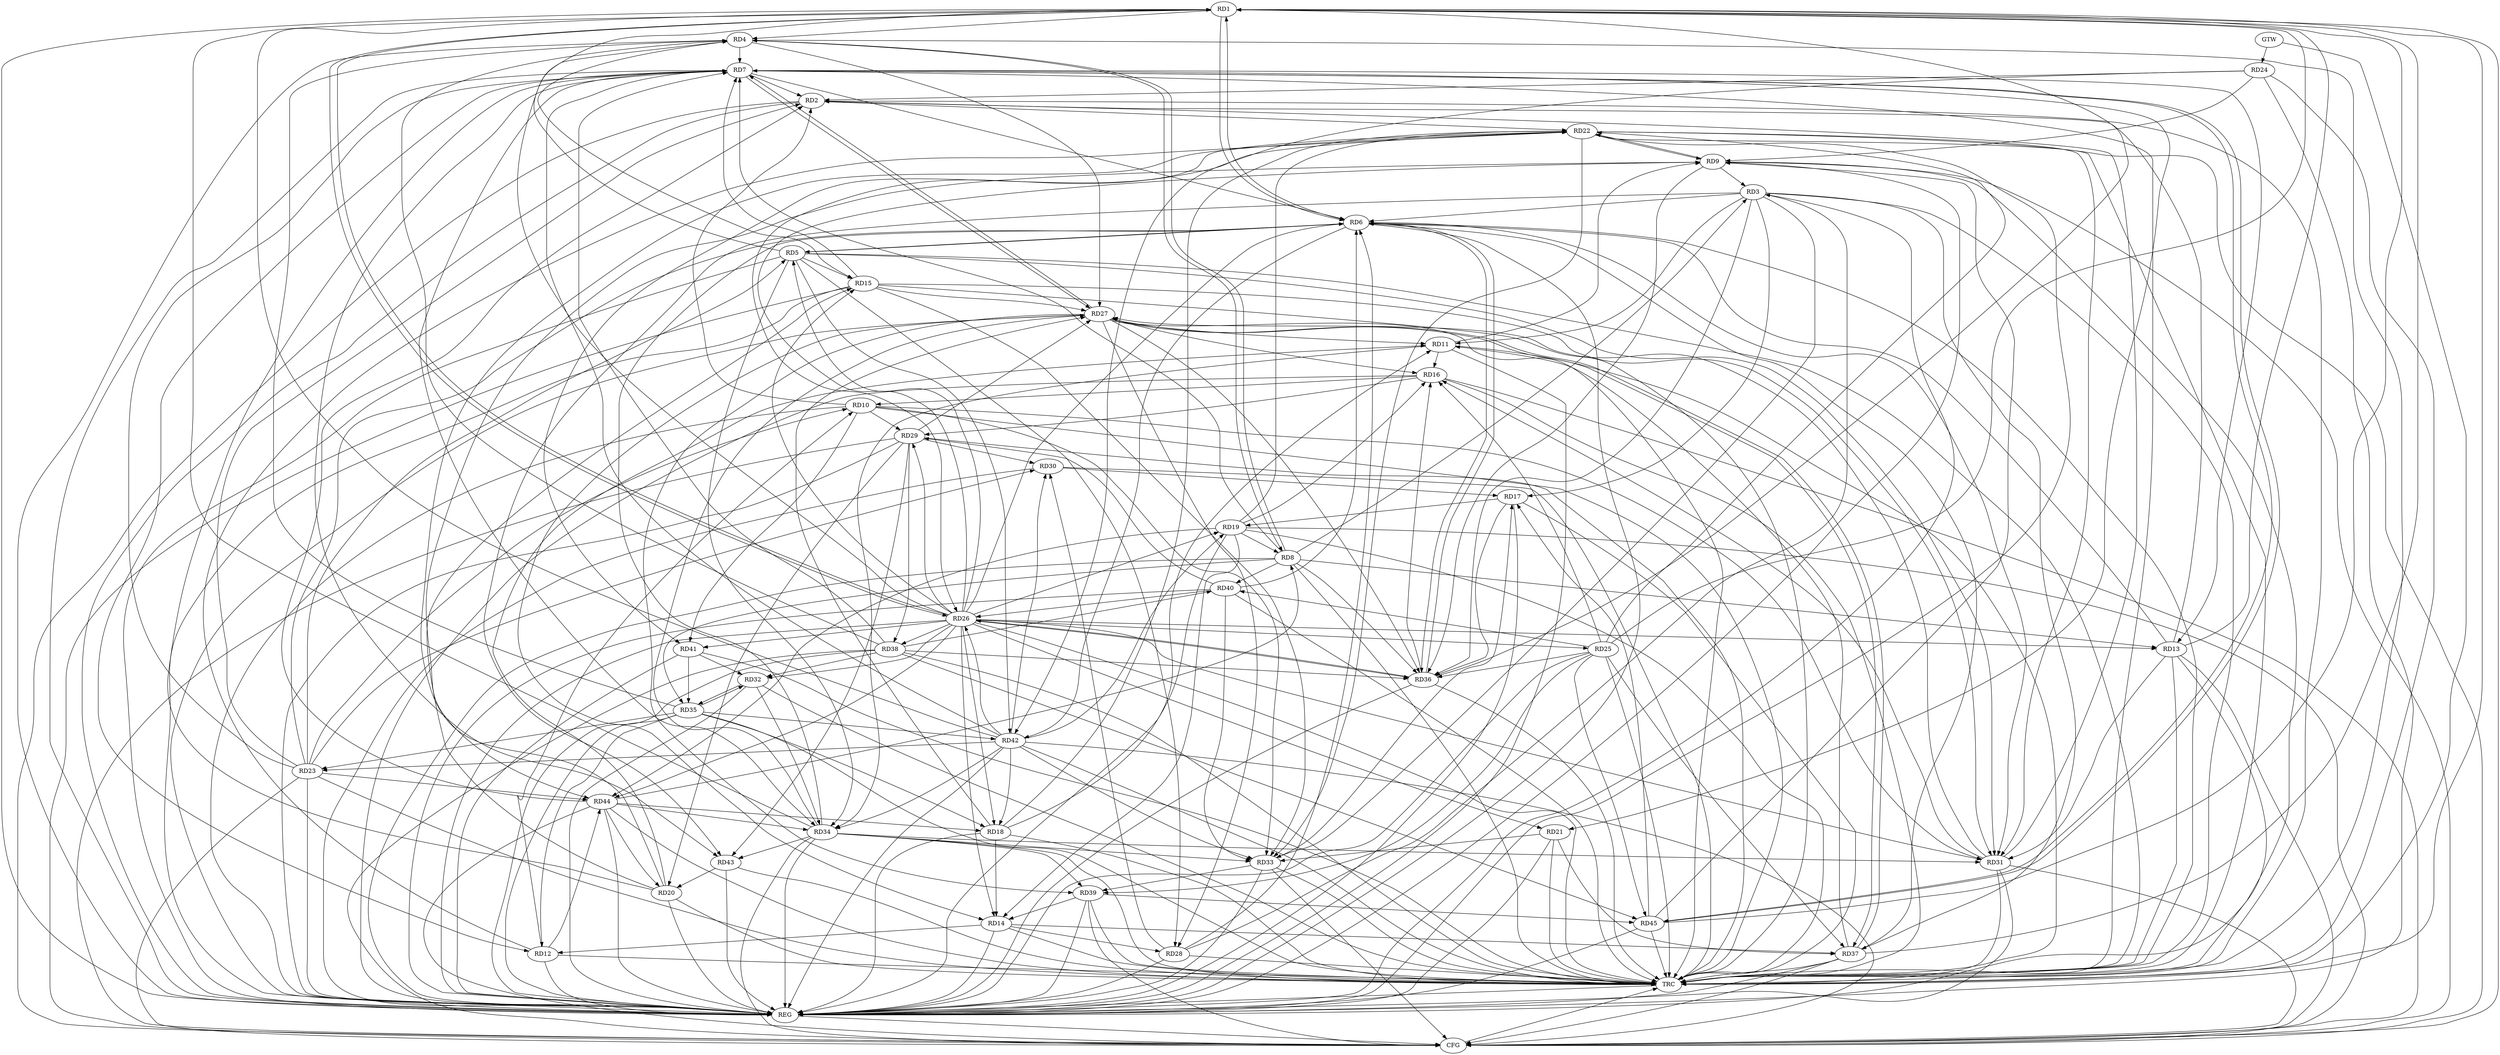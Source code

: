 strict digraph G {
  RD1 [ label="RD1" ];
  RD2 [ label="RD2" ];
  RD3 [ label="RD3" ];
  RD4 [ label="RD4" ];
  RD5 [ label="RD5" ];
  RD6 [ label="RD6" ];
  RD7 [ label="RD7" ];
  RD8 [ label="RD8" ];
  RD9 [ label="RD9" ];
  RD10 [ label="RD10" ];
  RD11 [ label="RD11" ];
  RD12 [ label="RD12" ];
  RD13 [ label="RD13" ];
  RD14 [ label="RD14" ];
  RD15 [ label="RD15" ];
  RD16 [ label="RD16" ];
  RD17 [ label="RD17" ];
  RD18 [ label="RD18" ];
  RD19 [ label="RD19" ];
  RD20 [ label="RD20" ];
  RD21 [ label="RD21" ];
  RD22 [ label="RD22" ];
  RD23 [ label="RD23" ];
  RD24 [ label="RD24" ];
  RD25 [ label="RD25" ];
  RD26 [ label="RD26" ];
  RD27 [ label="RD27" ];
  RD28 [ label="RD28" ];
  RD29 [ label="RD29" ];
  RD30 [ label="RD30" ];
  RD31 [ label="RD31" ];
  RD32 [ label="RD32" ];
  RD33 [ label="RD33" ];
  RD34 [ label="RD34" ];
  RD35 [ label="RD35" ];
  RD36 [ label="RD36" ];
  RD37 [ label="RD37" ];
  RD38 [ label="RD38" ];
  RD39 [ label="RD39" ];
  RD40 [ label="RD40" ];
  RD41 [ label="RD41" ];
  RD42 [ label="RD42" ];
  RD43 [ label="RD43" ];
  RD44 [ label="RD44" ];
  RD45 [ label="RD45" ];
  GTW [ label="GTW" ];
  REG [ label="REG" ];
  CFG [ label="CFG" ];
  TRC [ label="TRC" ];
  RD1 -> RD4;
  RD5 -> RD1;
  RD1 -> RD6;
  RD6 -> RD1;
  RD13 -> RD1;
  RD25 -> RD1;
  RD1 -> RD26;
  RD26 -> RD1;
  RD34 -> RD1;
  RD36 -> RD1;
  RD37 -> RD1;
  RD42 -> RD1;
  RD45 -> RD1;
  RD7 -> RD2;
  RD10 -> RD2;
  RD13 -> RD2;
  RD2 -> RD22;
  RD23 -> RD2;
  RD24 -> RD2;
  RD31 -> RD2;
  RD44 -> RD2;
  RD3 -> RD6;
  RD8 -> RD3;
  RD9 -> RD3;
  RD3 -> RD11;
  RD3 -> RD17;
  RD28 -> RD3;
  RD3 -> RD33;
  RD3 -> RD36;
  RD3 -> RD37;
  RD3 -> RD43;
  RD4 -> RD7;
  RD4 -> RD8;
  RD8 -> RD4;
  RD4 -> RD15;
  RD26 -> RD4;
  RD4 -> RD27;
  RD35 -> RD4;
  RD38 -> RD4;
  RD5 -> RD6;
  RD6 -> RD5;
  RD5 -> RD15;
  RD23 -> RD5;
  RD26 -> RD5;
  RD5 -> RD28;
  RD5 -> RD31;
  RD5 -> RD34;
  RD5 -> RD42;
  RD7 -> RD6;
  RD13 -> RD6;
  RD23 -> RD6;
  RD26 -> RD6;
  RD28 -> RD6;
  RD6 -> RD31;
  RD34 -> RD6;
  RD6 -> RD36;
  RD36 -> RD6;
  RD37 -> RD6;
  RD40 -> RD6;
  RD6 -> RD42;
  RD8 -> RD7;
  RD7 -> RD12;
  RD7 -> RD13;
  RD15 -> RD7;
  RD20 -> RD7;
  RD7 -> RD21;
  RD23 -> RD7;
  RD7 -> RD27;
  RD27 -> RD7;
  RD7 -> RD34;
  RD38 -> RD7;
  RD42 -> RD7;
  RD7 -> RD43;
  RD7 -> RD45;
  RD45 -> RD7;
  RD8 -> RD13;
  RD19 -> RD8;
  RD8 -> RD35;
  RD8 -> RD36;
  RD8 -> RD40;
  RD44 -> RD8;
  RD11 -> RD9;
  RD9 -> RD22;
  RD22 -> RD9;
  RD24 -> RD9;
  RD26 -> RD9;
  RD9 -> RD36;
  RD9 -> RD44;
  RD45 -> RD9;
  RD12 -> RD10;
  RD16 -> RD10;
  RD23 -> RD10;
  RD10 -> RD29;
  RD10 -> RD31;
  RD10 -> RD33;
  RD10 -> RD41;
  RD11 -> RD16;
  RD18 -> RD11;
  RD20 -> RD11;
  RD27 -> RD11;
  RD11 -> RD34;
  RD37 -> RD11;
  RD14 -> RD12;
  RD12 -> RD22;
  RD35 -> RD12;
  RD12 -> RD44;
  RD13 -> RD31;
  RD18 -> RD14;
  RD19 -> RD14;
  RD26 -> RD14;
  RD27 -> RD14;
  RD14 -> RD28;
  RD14 -> RD37;
  RD39 -> RD14;
  RD20 -> RD15;
  RD15 -> RD27;
  RD15 -> RD31;
  RD15 -> RD33;
  RD19 -> RD16;
  RD25 -> RD16;
  RD27 -> RD16;
  RD16 -> RD29;
  RD31 -> RD16;
  RD36 -> RD16;
  RD17 -> RD19;
  RD30 -> RD17;
  RD33 -> RD17;
  RD17 -> RD36;
  RD45 -> RD17;
  RD18 -> RD22;
  RD26 -> RD18;
  RD18 -> RD27;
  RD35 -> RD18;
  RD42 -> RD18;
  RD44 -> RD18;
  RD19 -> RD22;
  RD42 -> RD19;
  RD19 -> RD44;
  RD20 -> RD22;
  RD29 -> RD20;
  RD43 -> RD20;
  RD44 -> RD20;
  RD21 -> RD33;
  RD21 -> RD37;
  RD25 -> RD22;
  RD22 -> RD26;
  RD22 -> RD31;
  RD22 -> RD33;
  RD22 -> RD41;
  RD23 -> RD30;
  RD35 -> RD23;
  RD42 -> RD23;
  RD23 -> RD44;
  RD24 -> RD42;
  RD25 -> RD36;
  RD25 -> RD37;
  RD25 -> RD39;
  RD25 -> RD40;
  RD25 -> RD45;
  RD26 -> RD29;
  RD26 -> RD31;
  RD36 -> RD26;
  RD26 -> RD38;
  RD40 -> RD26;
  RD42 -> RD26;
  RD27 -> RD28;
  RD29 -> RD27;
  RD31 -> RD27;
  RD34 -> RD27;
  RD27 -> RD36;
  RD27 -> RD37;
  RD37 -> RD27;
  RD27 -> RD39;
  RD28 -> RD30;
  RD29 -> RD30;
  RD29 -> RD38;
  RD40 -> RD29;
  RD29 -> RD43;
  RD42 -> RD30;
  RD34 -> RD31;
  RD32 -> RD34;
  RD32 -> RD35;
  RD35 -> RD32;
  RD38 -> RD32;
  RD41 -> RD32;
  RD34 -> RD33;
  RD33 -> RD39;
  RD40 -> RD33;
  RD42 -> RD33;
  RD34 -> RD39;
  RD42 -> RD34;
  RD34 -> RD43;
  RD44 -> RD34;
  RD41 -> RD35;
  RD35 -> RD42;
  RD38 -> RD36;
  RD38 -> RD40;
  RD38 -> RD45;
  RD39 -> RD45;
  GTW -> RD24;
  RD1 -> REG;
  RD2 -> REG;
  RD3 -> REG;
  RD4 -> REG;
  RD5 -> REG;
  RD6 -> REG;
  RD7 -> REG;
  RD8 -> REG;
  RD9 -> REG;
  RD10 -> REG;
  RD11 -> REG;
  RD12 -> REG;
  RD13 -> REG;
  RD14 -> REG;
  RD15 -> REG;
  RD16 -> REG;
  RD17 -> REG;
  RD18 -> REG;
  RD19 -> REG;
  RD20 -> REG;
  RD21 -> REG;
  RD22 -> REG;
  RD23 -> REG;
  RD24 -> REG;
  RD25 -> REG;
  RD26 -> REG;
  RD27 -> REG;
  RD28 -> REG;
  RD29 -> REG;
  RD30 -> REG;
  RD31 -> REG;
  RD32 -> REG;
  RD33 -> REG;
  RD34 -> REG;
  RD35 -> REG;
  RD36 -> REG;
  RD37 -> REG;
  RD38 -> REG;
  RD39 -> REG;
  RD40 -> REG;
  RD41 -> REG;
  RD42 -> REG;
  RD43 -> REG;
  RD44 -> REG;
  RD45 -> REG;
  RD1 -> CFG;
  RD42 -> CFG;
  RD9 -> CFG;
  RD23 -> CFG;
  RD2 -> CFG;
  RD15 -> CFG;
  RD22 -> CFG;
  RD34 -> CFG;
  RD33 -> CFG;
  RD13 -> CFG;
  RD38 -> CFG;
  RD16 -> CFG;
  RD44 -> CFG;
  RD39 -> CFG;
  RD29 -> CFG;
  RD31 -> CFG;
  RD19 -> CFG;
  RD37 -> CFG;
  REG -> CFG;
  RD1 -> TRC;
  RD2 -> TRC;
  RD3 -> TRC;
  RD4 -> TRC;
  RD5 -> TRC;
  RD6 -> TRC;
  RD7 -> TRC;
  RD8 -> TRC;
  RD9 -> TRC;
  RD10 -> TRC;
  RD11 -> TRC;
  RD12 -> TRC;
  RD13 -> TRC;
  RD14 -> TRC;
  RD15 -> TRC;
  RD16 -> TRC;
  RD17 -> TRC;
  RD18 -> TRC;
  RD19 -> TRC;
  RD20 -> TRC;
  RD21 -> TRC;
  RD22 -> TRC;
  RD23 -> TRC;
  RD24 -> TRC;
  RD25 -> TRC;
  RD26 -> TRC;
  RD27 -> TRC;
  RD28 -> TRC;
  RD29 -> TRC;
  RD30 -> TRC;
  RD31 -> TRC;
  RD32 -> TRC;
  RD33 -> TRC;
  RD34 -> TRC;
  RD35 -> TRC;
  RD36 -> TRC;
  RD37 -> TRC;
  RD38 -> TRC;
  RD39 -> TRC;
  RD40 -> TRC;
  RD41 -> TRC;
  RD42 -> TRC;
  RD43 -> TRC;
  RD44 -> TRC;
  RD45 -> TRC;
  GTW -> TRC;
  CFG -> TRC;
  TRC -> REG;
  RD26 -> RD41;
  RD26 -> RD19;
  RD26 -> RD15;
  RD26 -> RD13;
  RD26 -> RD44;
  RD26 -> RD32;
  RD26 -> RD36;
  RD26 -> RD25;
  RD26 -> RD21;
}
